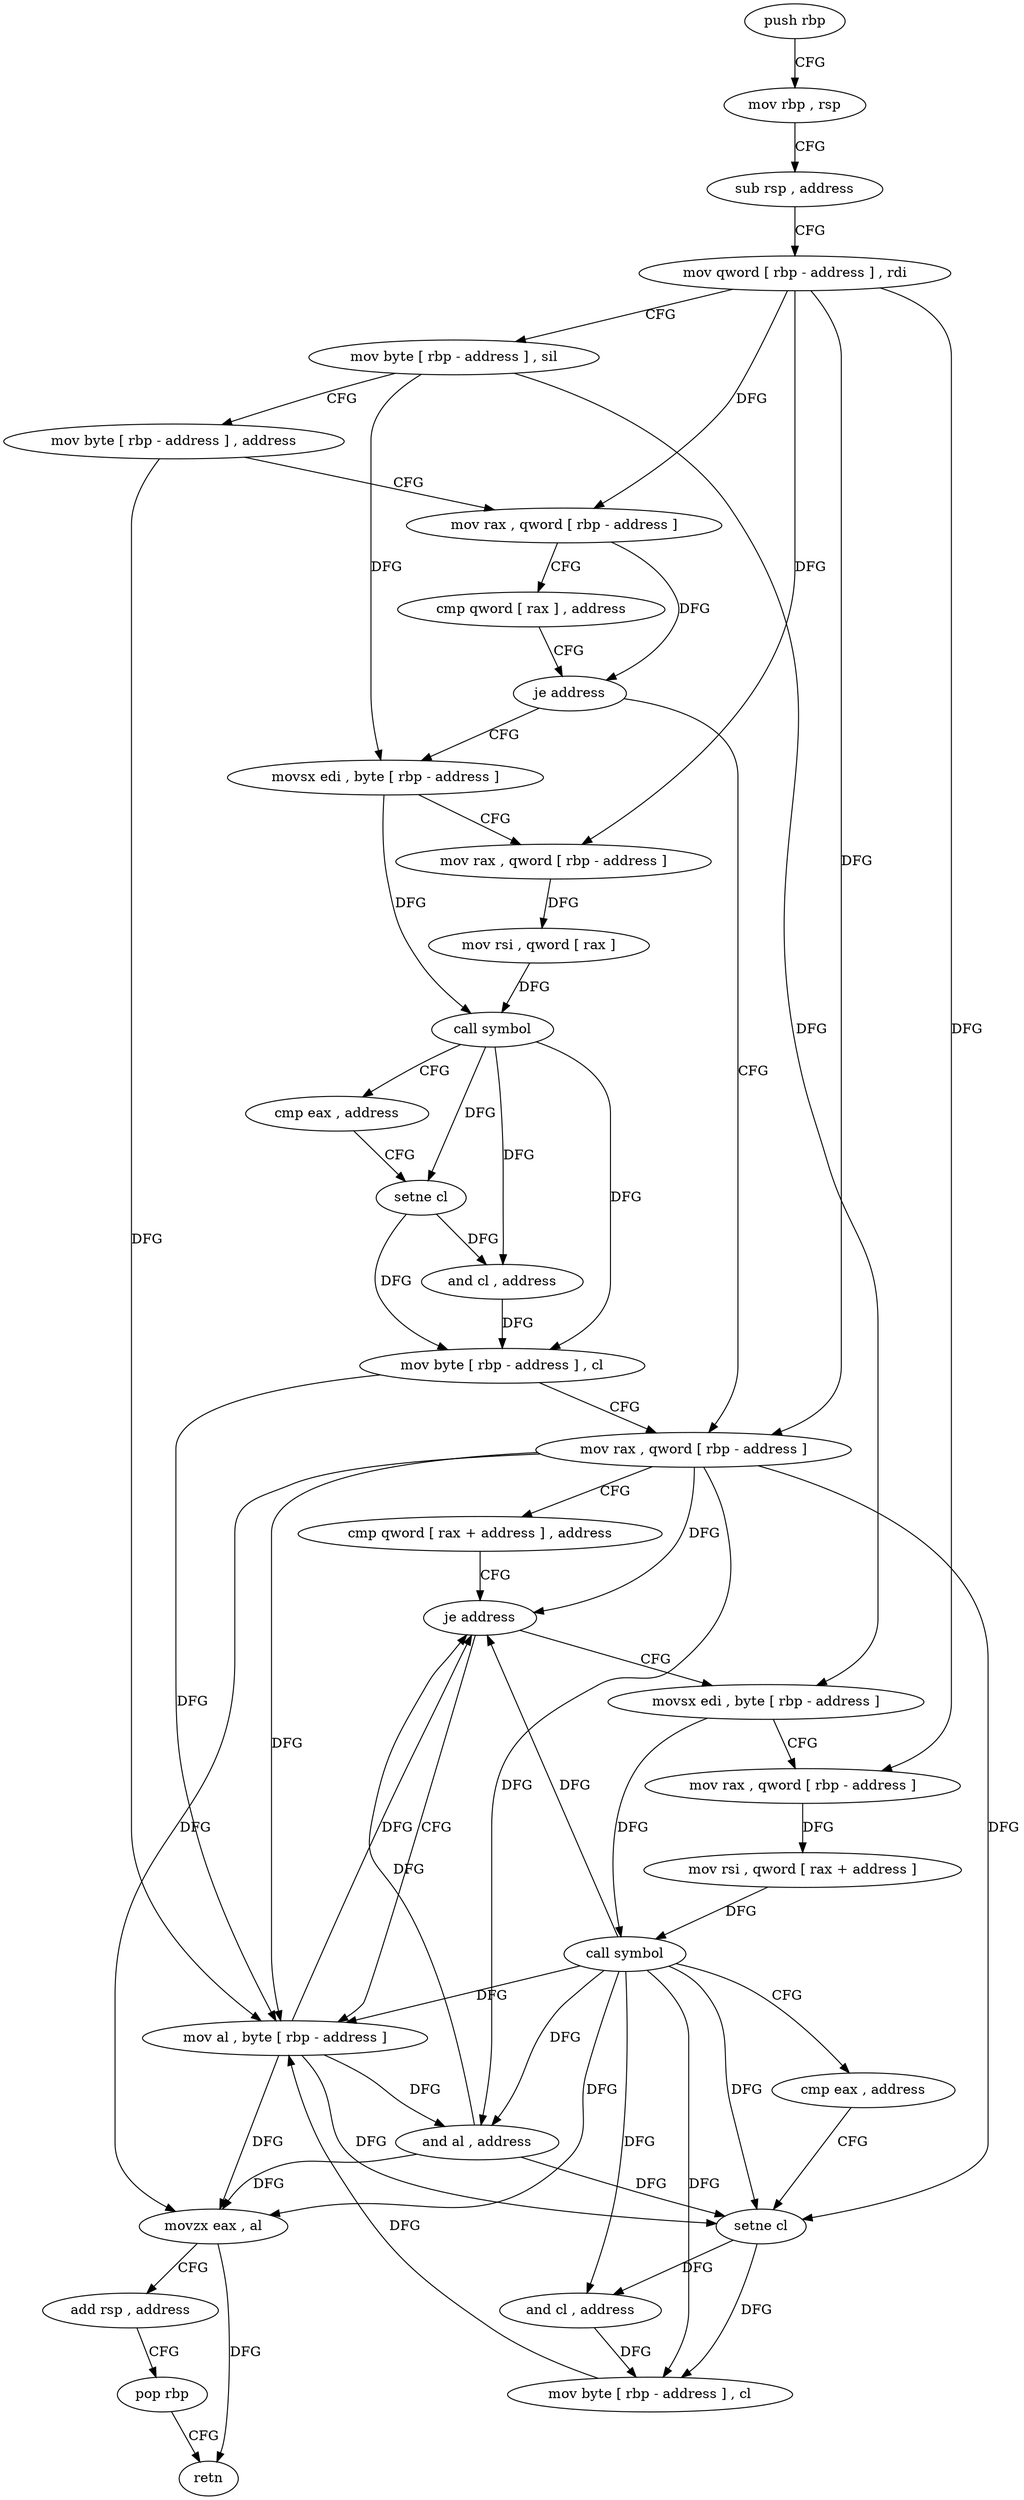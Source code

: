 digraph "func" {
"120144" [label = "push rbp" ]
"120145" [label = "mov rbp , rsp" ]
"120148" [label = "sub rsp , address" ]
"120152" [label = "mov qword [ rbp - address ] , rdi" ]
"120156" [label = "mov byte [ rbp - address ] , sil" ]
"120160" [label = "mov byte [ rbp - address ] , address" ]
"120164" [label = "mov rax , qword [ rbp - address ]" ]
"120168" [label = "cmp qword [ rax ] , address" ]
"120172" [label = "je address" ]
"120206" [label = "mov rax , qword [ rbp - address ]" ]
"120178" [label = "movsx edi , byte [ rbp - address ]" ]
"120210" [label = "cmp qword [ rax + address ] , address" ]
"120215" [label = "je address" ]
"120250" [label = "mov al , byte [ rbp - address ]" ]
"120221" [label = "movsx edi , byte [ rbp - address ]" ]
"120182" [label = "mov rax , qword [ rbp - address ]" ]
"120186" [label = "mov rsi , qword [ rax ]" ]
"120189" [label = "call symbol" ]
"120194" [label = "cmp eax , address" ]
"120197" [label = "setne cl" ]
"120200" [label = "and cl , address" ]
"120203" [label = "mov byte [ rbp - address ] , cl" ]
"120253" [label = "and al , address" ]
"120255" [label = "movzx eax , al" ]
"120258" [label = "add rsp , address" ]
"120262" [label = "pop rbp" ]
"120263" [label = "retn" ]
"120225" [label = "mov rax , qword [ rbp - address ]" ]
"120229" [label = "mov rsi , qword [ rax + address ]" ]
"120233" [label = "call symbol" ]
"120238" [label = "cmp eax , address" ]
"120241" [label = "setne cl" ]
"120244" [label = "and cl , address" ]
"120247" [label = "mov byte [ rbp - address ] , cl" ]
"120144" -> "120145" [ label = "CFG" ]
"120145" -> "120148" [ label = "CFG" ]
"120148" -> "120152" [ label = "CFG" ]
"120152" -> "120156" [ label = "CFG" ]
"120152" -> "120164" [ label = "DFG" ]
"120152" -> "120206" [ label = "DFG" ]
"120152" -> "120182" [ label = "DFG" ]
"120152" -> "120225" [ label = "DFG" ]
"120156" -> "120160" [ label = "CFG" ]
"120156" -> "120178" [ label = "DFG" ]
"120156" -> "120221" [ label = "DFG" ]
"120160" -> "120164" [ label = "CFG" ]
"120160" -> "120250" [ label = "DFG" ]
"120164" -> "120168" [ label = "CFG" ]
"120164" -> "120172" [ label = "DFG" ]
"120168" -> "120172" [ label = "CFG" ]
"120172" -> "120206" [ label = "CFG" ]
"120172" -> "120178" [ label = "CFG" ]
"120206" -> "120210" [ label = "CFG" ]
"120206" -> "120215" [ label = "DFG" ]
"120206" -> "120250" [ label = "DFG" ]
"120206" -> "120253" [ label = "DFG" ]
"120206" -> "120255" [ label = "DFG" ]
"120206" -> "120241" [ label = "DFG" ]
"120178" -> "120182" [ label = "CFG" ]
"120178" -> "120189" [ label = "DFG" ]
"120210" -> "120215" [ label = "CFG" ]
"120215" -> "120250" [ label = "CFG" ]
"120215" -> "120221" [ label = "CFG" ]
"120250" -> "120253" [ label = "DFG" ]
"120250" -> "120215" [ label = "DFG" ]
"120250" -> "120255" [ label = "DFG" ]
"120250" -> "120241" [ label = "DFG" ]
"120221" -> "120225" [ label = "CFG" ]
"120221" -> "120233" [ label = "DFG" ]
"120182" -> "120186" [ label = "DFG" ]
"120186" -> "120189" [ label = "DFG" ]
"120189" -> "120194" [ label = "CFG" ]
"120189" -> "120197" [ label = "DFG" ]
"120189" -> "120200" [ label = "DFG" ]
"120189" -> "120203" [ label = "DFG" ]
"120194" -> "120197" [ label = "CFG" ]
"120197" -> "120200" [ label = "DFG" ]
"120197" -> "120203" [ label = "DFG" ]
"120200" -> "120203" [ label = "DFG" ]
"120203" -> "120206" [ label = "CFG" ]
"120203" -> "120250" [ label = "DFG" ]
"120253" -> "120255" [ label = "DFG" ]
"120253" -> "120215" [ label = "DFG" ]
"120253" -> "120241" [ label = "DFG" ]
"120255" -> "120258" [ label = "CFG" ]
"120255" -> "120263" [ label = "DFG" ]
"120258" -> "120262" [ label = "CFG" ]
"120262" -> "120263" [ label = "CFG" ]
"120225" -> "120229" [ label = "DFG" ]
"120229" -> "120233" [ label = "DFG" ]
"120233" -> "120238" [ label = "CFG" ]
"120233" -> "120215" [ label = "DFG" ]
"120233" -> "120253" [ label = "DFG" ]
"120233" -> "120255" [ label = "DFG" ]
"120233" -> "120250" [ label = "DFG" ]
"120233" -> "120241" [ label = "DFG" ]
"120233" -> "120244" [ label = "DFG" ]
"120233" -> "120247" [ label = "DFG" ]
"120238" -> "120241" [ label = "CFG" ]
"120241" -> "120244" [ label = "DFG" ]
"120241" -> "120247" [ label = "DFG" ]
"120244" -> "120247" [ label = "DFG" ]
"120247" -> "120250" [ label = "DFG" ]
}
